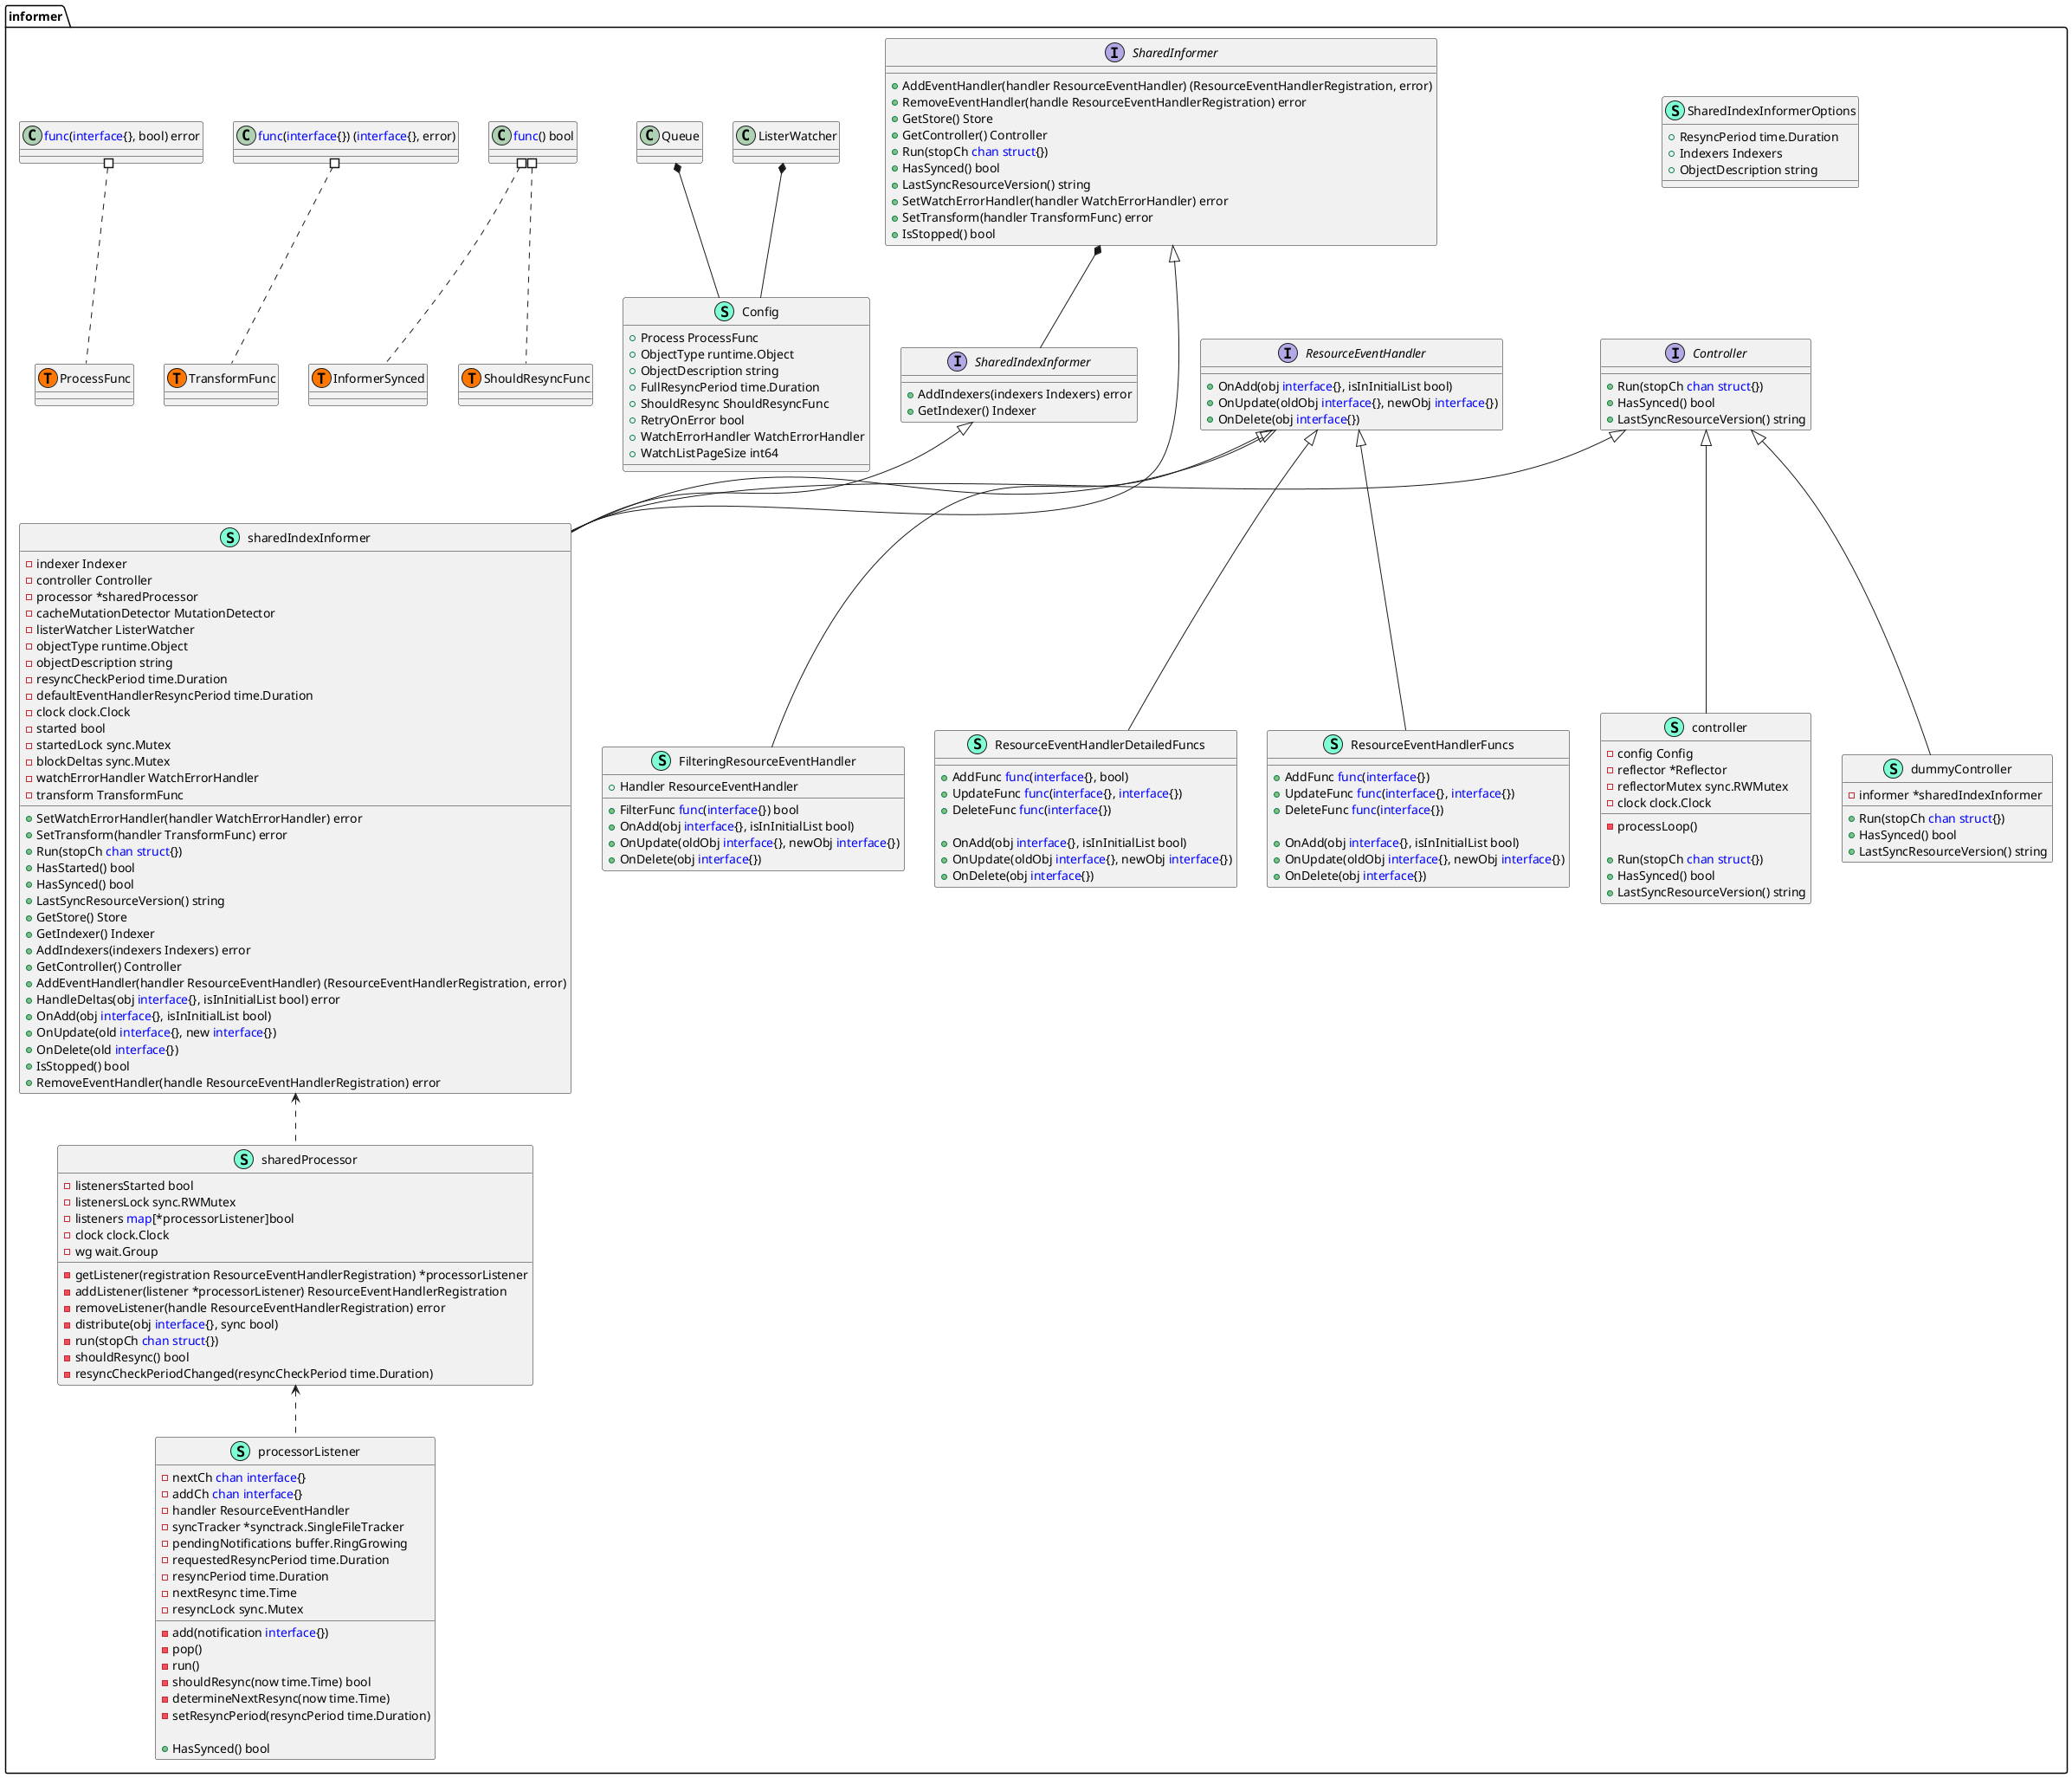 @startuml
namespace informer {
    class Config << (S,Aquamarine) >> {
        + Process ProcessFunc
        + ObjectType runtime.Object
        + ObjectDescription string
        + FullResyncPeriod time.Duration
        + ShouldResync ShouldResyncFunc
        + RetryOnError bool
        + WatchErrorHandler WatchErrorHandler
        + WatchListPageSize int64

    }
    interface Controller  {
        + Run(stopCh <font color=blue>chan</font> <font color=blue>struct</font>{}) 
        + HasSynced() bool
        + LastSyncResourceVersion() string

    }
    class FilteringResourceEventHandler << (S,Aquamarine) >> {
        + FilterFunc <font color=blue>func</font>(<font color=blue>interface</font>{}) bool
        + Handler ResourceEventHandler

        + OnAdd(obj <font color=blue>interface</font>{}, isInInitialList bool) 
        + OnUpdate(oldObj <font color=blue>interface</font>{}, newObj <font color=blue>interface</font>{}) 
        + OnDelete(obj <font color=blue>interface</font>{}) 

    }
    interface ResourceEventHandler  {
        + OnAdd(obj <font color=blue>interface</font>{}, isInInitialList bool) 
        + OnUpdate(oldObj <font color=blue>interface</font>{}, newObj <font color=blue>interface</font>{}) 
        + OnDelete(obj <font color=blue>interface</font>{}) 

    }
    class ResourceEventHandlerDetailedFuncs << (S,Aquamarine) >> {
        + AddFunc <font color=blue>func</font>(<font color=blue>interface</font>{}, bool) 
        + UpdateFunc <font color=blue>func</font>(<font color=blue>interface</font>{}, <font color=blue>interface</font>{}) 
        + DeleteFunc <font color=blue>func</font>(<font color=blue>interface</font>{}) 

        + OnAdd(obj <font color=blue>interface</font>{}, isInInitialList bool) 
        + OnUpdate(oldObj <font color=blue>interface</font>{}, newObj <font color=blue>interface</font>{}) 
        + OnDelete(obj <font color=blue>interface</font>{}) 

    }
    class ResourceEventHandlerFuncs << (S,Aquamarine) >> {
        + AddFunc <font color=blue>func</font>(<font color=blue>interface</font>{}) 
        + UpdateFunc <font color=blue>func</font>(<font color=blue>interface</font>{}, <font color=blue>interface</font>{}) 
        + DeleteFunc <font color=blue>func</font>(<font color=blue>interface</font>{}) 

        + OnAdd(obj <font color=blue>interface</font>{}, isInInitialList bool) 
        + OnUpdate(oldObj <font color=blue>interface</font>{}, newObj <font color=blue>interface</font>{}) 
        + OnDelete(obj <font color=blue>interface</font>{}) 

    }
    ' interface ResourceEventHandlerRegistration  {
    '     + HasSynced() bool

    ' }
    interface SharedIndexInformer  {
        + AddIndexers(indexers Indexers) error
        + GetIndexer() Indexer

    }
    class SharedIndexInformerOptions << (S,Aquamarine) >> {
        + ResyncPeriod time.Duration
        + Indexers Indexers
        + ObjectDescription string

    }
    interface SharedInformer  {
        + AddEventHandler(handler ResourceEventHandler) (ResourceEventHandlerRegistration, error)
        ' + AddEventHandlerWithResyncPeriod(handler ResourceEventHandler, resyncPeriod time.Duration) (ResourceEventHandlerRegistration, error)
        + RemoveEventHandler(handle ResourceEventHandlerRegistration) error
        + GetStore() Store
        + GetController() Controller
        + Run(stopCh <font color=blue>chan</font> <font color=blue>struct</font>{}) 
        + HasSynced() bool
        + LastSyncResourceVersion() string
        + SetWatchErrorHandler(handler WatchErrorHandler) error
        + SetTransform(handler TransformFunc) error
        + IsStopped() bool

    }
    ' class addNotification << (S,Aquamarine) >> {
    '     - newObj <font color=blue>interface</font>{}
    '     - isInInitialList bool

    ' }
    ' class deleteNotification << (S,Aquamarine) >> {
    '     - oldObj <font color=blue>interface</font>{}

    ' }
    ' class updateNotification << (S,Aquamarine) >> {
    '     - oldObj <font color=blue>interface</font>{}
    '     - newObj <font color=blue>interface</font>{}

    ' }
    class informer.InformerSynced << (T, #FF7700) >>  {
    }
    class informer.ProcessFunc << (T, #FF7700) >>  {
    }
    class informer.ShouldResyncFunc << (T, #FF7700) >>  {
    }
    class informer.TransformFunc << (T, #FF7700) >>  {
    }
    class controller << (S,Aquamarine) >> {
        - config Config
        - reflector *Reflector
        - reflectorMutex sync.RWMutex
        - clock clock.Clock

        - processLoop() 

        + Run(stopCh <font color=blue>chan</font> <font color=blue>struct</font>{}) 
        + HasSynced() bool
        + LastSyncResourceVersion() string

    }

    class dummyController << (S,Aquamarine) >> {
        - informer *sharedIndexInformer

        + Run(stopCh <font color=blue>chan</font> <font color=blue>struct</font>{}) 
        + HasSynced() bool
        + LastSyncResourceVersion() string

    }
    class processorListener << (S,Aquamarine) >> {
        - nextCh <font color=blue>chan</font> <font color=blue>interface</font>{}
        - addCh <font color=blue>chan</font> <font color=blue>interface</font>{}
        - handler ResourceEventHandler
        - syncTracker *synctrack.SingleFileTracker
        - pendingNotifications buffer.RingGrowing
        - requestedResyncPeriod time.Duration
        - resyncPeriod time.Duration
        - nextResync time.Time
        - resyncLock sync.Mutex

        - add(notification <font color=blue>interface</font>{}) 
        - pop() 
        - run() 
        - shouldResync(now time.Time) bool
        - determineNextResync(now time.Time) 
        - setResyncPeriod(resyncPeriod time.Duration) 

        + HasSynced() bool

    }
    class sharedIndexInformer << (S,Aquamarine) >> {
        - indexer Indexer
        - controller Controller
        - processor *sharedProcessor
        - cacheMutationDetector MutationDetector
        - listerWatcher ListerWatcher
        - objectType runtime.Object
        - objectDescription string
        - resyncCheckPeriod time.Duration
        - defaultEventHandlerResyncPeriod time.Duration
        - clock clock.Clock
        - started bool
        - startedLock sync.Mutex
        - blockDeltas sync.Mutex
        - watchErrorHandler WatchErrorHandler
        - transform TransformFunc

        + SetWatchErrorHandler(handler WatchErrorHandler) error
        + SetTransform(handler TransformFunc) error
        + Run(stopCh <font color=blue>chan</font> <font color=blue>struct</font>{}) 
        + HasStarted() bool
        + HasSynced() bool
        + LastSyncResourceVersion() string
        + GetStore() Store
        + GetIndexer() Indexer
        + AddIndexers(indexers Indexers) error
        + GetController() Controller
        + AddEventHandler(handler ResourceEventHandler) (ResourceEventHandlerRegistration, error)
        ' + AddEventHandlerWithResyncPeriod(handler ResourceEventHandler, resyncPeriod time.Duration) (ResourceEventHandlerRegistration, error)
        + HandleDeltas(obj <font color=blue>interface</font>{}, isInInitialList bool) error
        + OnAdd(obj <font color=blue>interface</font>{}, isInInitialList bool) 
        + OnUpdate(old <font color=blue>interface</font>{}, new <font color=blue>interface</font>{}) 
        + OnDelete(old <font color=blue>interface</font>{}) 
        + IsStopped() bool
        + RemoveEventHandler(handle ResourceEventHandlerRegistration) error

    }
    class sharedProcessor << (S,Aquamarine) >> {
        - listenersStarted bool
        - listenersLock sync.RWMutex
        - listeners <font color=blue>map</font>[*processorListener]bool
        - clock clock.Clock
        - wg wait.Group

        - getListener(registration ResourceEventHandlerRegistration) *processorListener
        - addListener(listener *processorListener) ResourceEventHandlerRegistration
        - removeListener(handle ResourceEventHandlerRegistration) error
        - distribute(obj <font color=blue>interface</font>{}, sync bool) 
        - run(stopCh <font color=blue>chan</font> <font color=blue>struct</font>{}) 
        - shouldResync() bool
        - resyncCheckPeriodChanged(resyncCheckPeriod time.Duration) 

    }

}
"informer.ListerWatcher" *-- "informer.Config"
"informer.Queue" *-- "informer.Config"
"informer.SharedInformer" *-- "informer.SharedIndexInformer"

"informer.ResourceEventHandler" <|-- "informer.FilteringResourceEventHandler"
"informer.ResourceEventHandler" <|-- "informer.ResourceEventHandlerDetailedFuncs"
"informer.ResourceEventHandler" <|-- "informer.ResourceEventHandlerFuncs"
' "informer.controller" <.. "informer.Config"
"informer.Controller" <|-- "informer.controller"
"informer.Controller" <|-- "informer.dummyController"
' "informer.ResourceEventHandlerRegistration" <|-- "informer.controller"
' "informer.ResourceEventHandlerRegistration" <|-- "informer.dummyController"
' "informer.ResourceEventHandlerRegistration" <|-- "informer.processorListener"
' "informer.ResourceEventHandlerRegistration" <|-- "informer.sharedIndexInformer"
"informer.Controller" <|-- "informer.sharedIndexInformer"
"informer.ResourceEventHandler" <|-- "informer.sharedIndexInformer"
"informer.SharedIndexInformer" <|-- "informer.sharedIndexInformer"
"informer.SharedInformer" <|-- "informer.sharedIndexInformer"

"informer.sharedIndexInformer" <.. "informer.sharedProcessor"
"informer.sharedProcessor" <.. "informer.processorListener"

"informer.<font color=blue>func</font>() bool" #.. "informer.InformerSynced"
"informer.<font color=blue>func</font>() bool" #.. "informer.ShouldResyncFunc"
"informer.<font color=blue>func</font>(<font color=blue>interface</font>{}) (<font color=blue>interface</font>{}, error)" #.. "informer.TransformFunc"
"informer.<font color=blue>func</font>(<font color=blue>interface</font>{}, bool) error" #.. "informer.ProcessFunc"
@enduml

